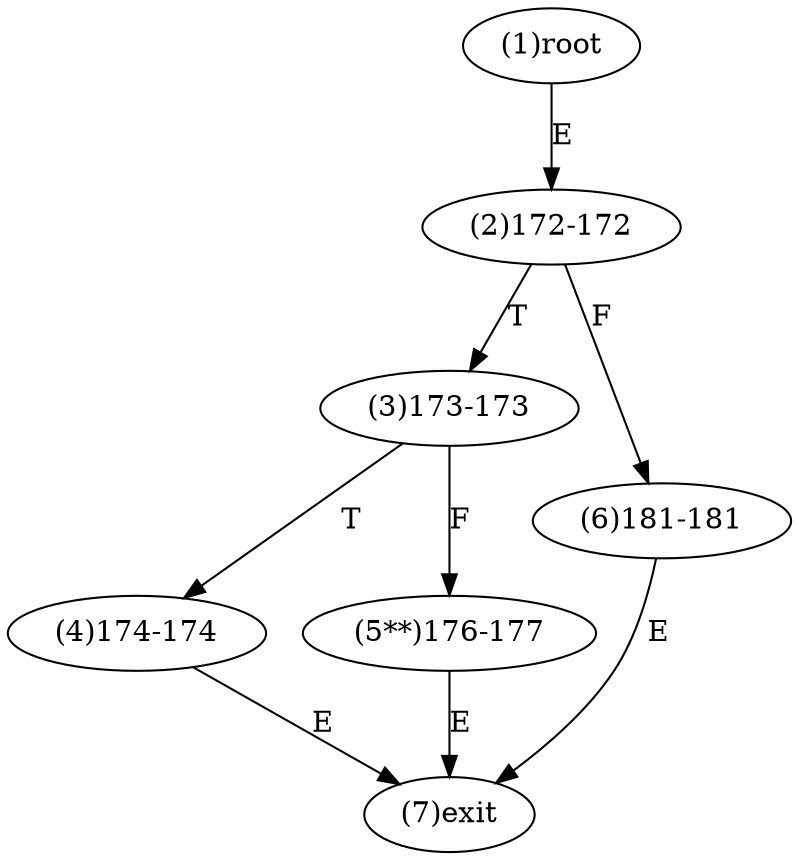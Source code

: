 digraph "" { 
1[ label="(1)root"];
2[ label="(2)172-172"];
3[ label="(3)173-173"];
4[ label="(4)174-174"];
5[ label="(5**)176-177"];
6[ label="(6)181-181"];
7[ label="(7)exit"];
1->2[ label="E"];
2->6[ label="F"];
2->3[ label="T"];
3->5[ label="F"];
3->4[ label="T"];
4->7[ label="E"];
5->7[ label="E"];
6->7[ label="E"];
}